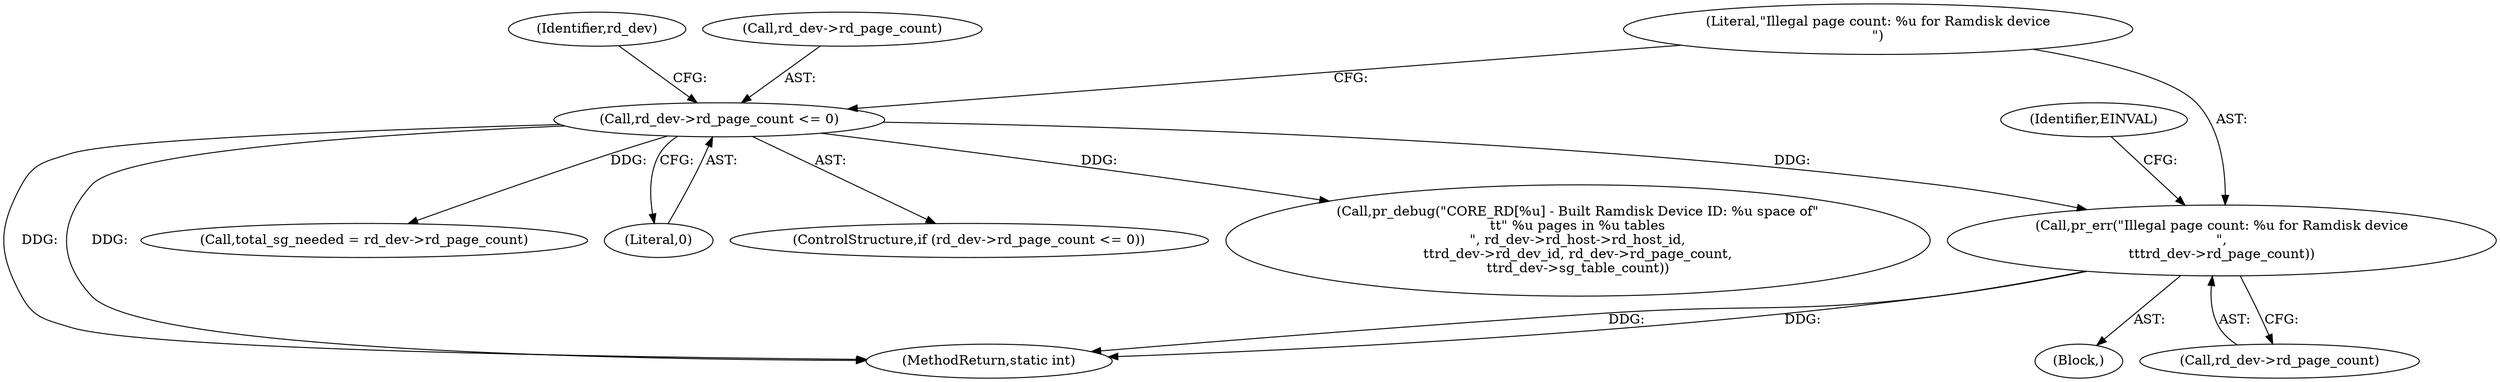 digraph "1_linux_4442dc8a92b8f9ad8ee9e7f8438f4c04c03a22dc@pointer" {
"1000133" [label="(Call,pr_err(\"Illegal page count: %u for Ramdisk device\n\",\n\t\t\trd_dev->rd_page_count))"];
"1000127" [label="(Call,rd_dev->rd_page_count <= 0)"];
"1000133" [label="(Call,pr_err(\"Illegal page count: %u for Ramdisk device\n\",\n\t\t\trd_dev->rd_page_count))"];
"1000131" [label="(Literal,0)"];
"1000135" [label="(Call,rd_dev->rd_page_count)"];
"1000313" [label="(MethodReturn,static int)"];
"1000134" [label="(Literal,\"Illegal page count: %u for Ramdisk device\n\")"];
"1000149" [label="(Call,total_sg_needed = rd_dev->rd_page_count)"];
"1000126" [label="(ControlStructure,if (rd_dev->rd_page_count <= 0))"];
"1000132" [label="(Block,)"];
"1000127" [label="(Call,rd_dev->rd_page_count <= 0)"];
"1000144" [label="(Identifier,rd_dev)"];
"1000140" [label="(Identifier,EINVAL)"];
"1000128" [label="(Call,rd_dev->rd_page_count)"];
"1000295" [label="(Call,pr_debug(\"CORE_RD[%u] - Built Ramdisk Device ID: %u space of\"\n\t\t\" %u pages in %u tables\n\", rd_dev->rd_host->rd_host_id,\n\t\trd_dev->rd_dev_id, rd_dev->rd_page_count,\n\t\trd_dev->sg_table_count))"];
"1000133" -> "1000132"  [label="AST: "];
"1000133" -> "1000135"  [label="CFG: "];
"1000134" -> "1000133"  [label="AST: "];
"1000135" -> "1000133"  [label="AST: "];
"1000140" -> "1000133"  [label="CFG: "];
"1000133" -> "1000313"  [label="DDG: "];
"1000133" -> "1000313"  [label="DDG: "];
"1000127" -> "1000133"  [label="DDG: "];
"1000127" -> "1000126"  [label="AST: "];
"1000127" -> "1000131"  [label="CFG: "];
"1000128" -> "1000127"  [label="AST: "];
"1000131" -> "1000127"  [label="AST: "];
"1000134" -> "1000127"  [label="CFG: "];
"1000144" -> "1000127"  [label="CFG: "];
"1000127" -> "1000313"  [label="DDG: "];
"1000127" -> "1000313"  [label="DDG: "];
"1000127" -> "1000149"  [label="DDG: "];
"1000127" -> "1000295"  [label="DDG: "];
}
